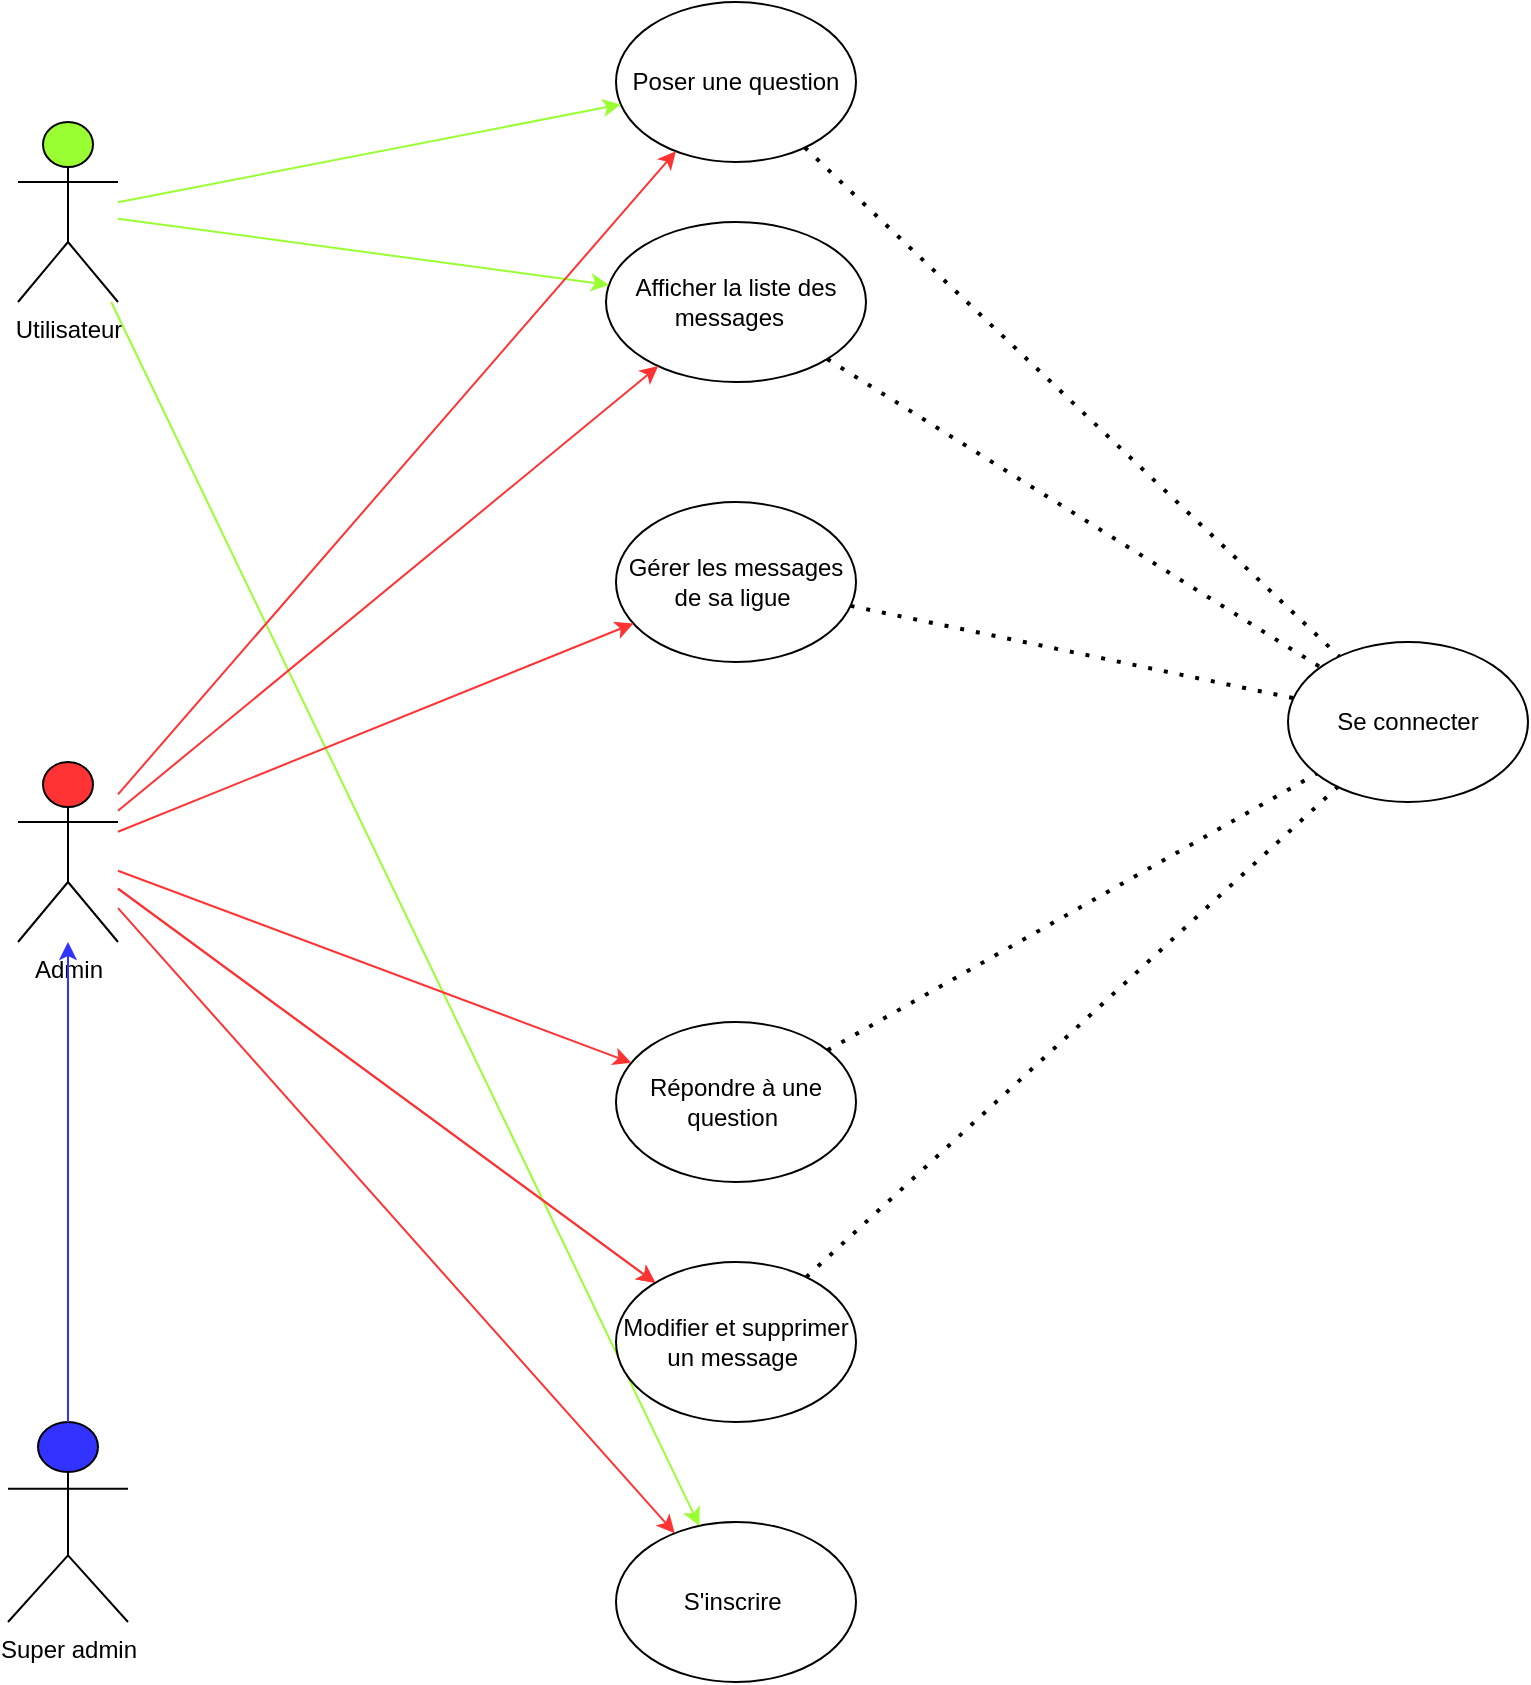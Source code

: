 <mxfile version="26.0.6">
  <diagram name="Page-1" id="M9ZF05xPXaLbQMJgIYiB">
    <mxGraphModel grid="1" page="1" gridSize="10" guides="1" tooltips="1" connect="1" arrows="1" fold="1" pageScale="1" pageWidth="827" pageHeight="1169" math="0" shadow="0">
      <root>
        <mxCell id="0" />
        <mxCell id="1" parent="0" />
        <mxCell id="ItFc6qjYGQzhmiUpGOcp-2" value="Utilisateur" style="shape=umlActor;verticalLabelPosition=bottom;verticalAlign=top;html=1;outlineConnect=0;fillColor=#99FF33;" vertex="1" parent="1">
          <mxGeometry x="55" y="140" width="50" height="90" as="geometry" />
        </mxCell>
        <mxCell id="ItFc6qjYGQzhmiUpGOcp-6" value="Admin" style="shape=umlActor;verticalLabelPosition=bottom;verticalAlign=top;html=1;outlineConnect=0;fillColor=#FF3333;" vertex="1" parent="1">
          <mxGeometry x="55" y="460" width="50" height="90" as="geometry" />
        </mxCell>
        <mxCell id="ItFc6qjYGQzhmiUpGOcp-13" value="Super admin" style="shape=umlActor;verticalLabelPosition=bottom;verticalAlign=top;html=1;outlineConnect=0;fillColor=#3333FF;" vertex="1" parent="1">
          <mxGeometry x="50" y="790" width="60" height="100" as="geometry" />
        </mxCell>
        <mxCell id="ItFc6qjYGQzhmiUpGOcp-17" value="S&#39;inscrire&amp;nbsp;" style="ellipse;whiteSpace=wrap;html=1;" vertex="1" parent="1">
          <mxGeometry x="354" y="840" width="120" height="80" as="geometry" />
        </mxCell>
        <mxCell id="ItFc6qjYGQzhmiUpGOcp-18" value="" style="endArrow=classic;html=1;rounded=0;strokeColor=#99FF33;" edge="1" parent="1" source="ItFc6qjYGQzhmiUpGOcp-2" target="ItFc6qjYGQzhmiUpGOcp-17">
          <mxGeometry width="50" height="50" relative="1" as="geometry">
            <mxPoint x="420" y="590" as="sourcePoint" />
            <mxPoint x="470" y="540" as="targetPoint" />
          </mxGeometry>
        </mxCell>
        <mxCell id="ItFc6qjYGQzhmiUpGOcp-20" value="Se connecter" style="ellipse;whiteSpace=wrap;html=1;" vertex="1" parent="1">
          <mxGeometry x="690" y="400" width="120" height="80" as="geometry" />
        </mxCell>
        <mxCell id="ItFc6qjYGQzhmiUpGOcp-21" style="edgeStyle=orthogonalEdgeStyle;rounded=0;orthogonalLoop=1;jettySize=auto;html=1;exitX=0.5;exitY=1;exitDx=0;exitDy=0;" edge="1" parent="1" source="ItFc6qjYGQzhmiUpGOcp-20" target="ItFc6qjYGQzhmiUpGOcp-20">
          <mxGeometry relative="1" as="geometry" />
        </mxCell>
        <mxCell id="ItFc6qjYGQzhmiUpGOcp-23" value="Afficher la liste des messages&amp;nbsp;&amp;nbsp;" style="ellipse;whiteSpace=wrap;html=1;" vertex="1" parent="1">
          <mxGeometry x="349" y="190" width="130" height="80" as="geometry" />
        </mxCell>
        <mxCell id="ItFc6qjYGQzhmiUpGOcp-24" value="Poser une question" style="ellipse;whiteSpace=wrap;html=1;" vertex="1" parent="1">
          <mxGeometry x="354" y="80" width="120" height="80" as="geometry" />
        </mxCell>
        <mxCell id="ItFc6qjYGQzhmiUpGOcp-31" value="" style="endArrow=classic;html=1;rounded=0;strokeColor=#FF3333;" edge="1" parent="1" source="ItFc6qjYGQzhmiUpGOcp-6" target="ItFc6qjYGQzhmiUpGOcp-17">
          <mxGeometry width="50" height="50" relative="1" as="geometry">
            <mxPoint x="150" y="630" as="sourcePoint" />
            <mxPoint x="470" y="540" as="targetPoint" />
          </mxGeometry>
        </mxCell>
        <mxCell id="ItFc6qjYGQzhmiUpGOcp-34" value="" style="endArrow=classic;html=1;rounded=0;strokeColor=#99FF33;" edge="1" parent="1" source="ItFc6qjYGQzhmiUpGOcp-2" target="ItFc6qjYGQzhmiUpGOcp-23">
          <mxGeometry width="50" height="50" relative="1" as="geometry">
            <mxPoint x="420" y="590" as="sourcePoint" />
            <mxPoint x="470" y="540" as="targetPoint" />
          </mxGeometry>
        </mxCell>
        <mxCell id="ItFc6qjYGQzhmiUpGOcp-35" value="" style="endArrow=classic;html=1;rounded=0;strokeColor=#99FF33;" edge="1" parent="1" source="ItFc6qjYGQzhmiUpGOcp-2" target="ItFc6qjYGQzhmiUpGOcp-24">
          <mxGeometry width="50" height="50" relative="1" as="geometry">
            <mxPoint x="420" y="590" as="sourcePoint" />
            <mxPoint x="470" y="540" as="targetPoint" />
          </mxGeometry>
        </mxCell>
        <mxCell id="ItFc6qjYGQzhmiUpGOcp-36" value="" style="endArrow=classic;html=1;rounded=0;strokeColor=#FF3333;" edge="1" parent="1" source="ItFc6qjYGQzhmiUpGOcp-6" target="ItFc6qjYGQzhmiUpGOcp-23">
          <mxGeometry width="50" height="50" relative="1" as="geometry">
            <mxPoint x="420" y="590" as="sourcePoint" />
            <mxPoint x="470" y="540" as="targetPoint" />
          </mxGeometry>
        </mxCell>
        <mxCell id="ItFc6qjYGQzhmiUpGOcp-38" value="Répondre à une question&amp;nbsp;" style="ellipse;whiteSpace=wrap;html=1;" vertex="1" parent="1">
          <mxGeometry x="354" y="590" width="120" height="80" as="geometry" />
        </mxCell>
        <mxCell id="ItFc6qjYGQzhmiUpGOcp-39" value="" style="endArrow=classic;html=1;rounded=0;strokeColor=#FF3333;" edge="1" parent="1" source="ItFc6qjYGQzhmiUpGOcp-6" target="ItFc6qjYGQzhmiUpGOcp-38">
          <mxGeometry width="50" height="50" relative="1" as="geometry">
            <mxPoint x="420" y="590" as="sourcePoint" />
            <mxPoint x="470" y="540" as="targetPoint" />
          </mxGeometry>
        </mxCell>
        <mxCell id="ItFc6qjYGQzhmiUpGOcp-43" value="" style="endArrow=classic;html=1;rounded=0;strokeColor=#FF3333;" edge="1" parent="1" source="ItFc6qjYGQzhmiUpGOcp-6" target="ItFc6qjYGQzhmiUpGOcp-42">
          <mxGeometry width="50" height="50" relative="1" as="geometry">
            <mxPoint x="420" y="590" as="sourcePoint" />
            <mxPoint x="470" y="540" as="targetPoint" />
          </mxGeometry>
        </mxCell>
        <mxCell id="ItFc6qjYGQzhmiUpGOcp-45" value="Gérer les messages de sa ligue&amp;nbsp;" style="ellipse;whiteSpace=wrap;html=1;" vertex="1" parent="1">
          <mxGeometry x="354" y="330" width="120" height="80" as="geometry" />
        </mxCell>
        <mxCell id="ItFc6qjYGQzhmiUpGOcp-46" value="" style="endArrow=classic;html=1;rounded=0;strokeColor=#FF3333;" edge="1" parent="1" source="ItFc6qjYGQzhmiUpGOcp-6" target="ItFc6qjYGQzhmiUpGOcp-45">
          <mxGeometry width="50" height="50" relative="1" as="geometry">
            <mxPoint x="420" y="590" as="sourcePoint" />
            <mxPoint x="470" y="540" as="targetPoint" />
          </mxGeometry>
        </mxCell>
        <mxCell id="ItFc6qjYGQzhmiUpGOcp-50" value="" style="endArrow=none;dashed=1;html=1;dashPattern=1 3;strokeWidth=2;rounded=0;" edge="1" parent="1" source="ItFc6qjYGQzhmiUpGOcp-24" target="ItFc6qjYGQzhmiUpGOcp-20">
          <mxGeometry width="50" height="50" relative="1" as="geometry">
            <mxPoint x="420" y="590" as="sourcePoint" />
            <mxPoint x="470" y="540" as="targetPoint" />
          </mxGeometry>
        </mxCell>
        <mxCell id="ItFc6qjYGQzhmiUpGOcp-51" value="" style="endArrow=classic;html=1;rounded=0;strokeColor=#FF3333;" edge="1" parent="1" source="ItFc6qjYGQzhmiUpGOcp-6" target="ItFc6qjYGQzhmiUpGOcp-42">
          <mxGeometry width="50" height="50" relative="1" as="geometry">
            <mxPoint x="105" y="522" as="sourcePoint" />
            <mxPoint x="557" y="822" as="targetPoint" />
          </mxGeometry>
        </mxCell>
        <mxCell id="ItFc6qjYGQzhmiUpGOcp-42" value="Modifier et supprimer un message&amp;nbsp;" style="ellipse;whiteSpace=wrap;html=1;" vertex="1" parent="1">
          <mxGeometry x="354" y="710" width="120" height="80" as="geometry" />
        </mxCell>
        <mxCell id="ItFc6qjYGQzhmiUpGOcp-52" value="" style="endArrow=none;dashed=1;html=1;dashPattern=1 3;strokeWidth=2;rounded=0;" edge="1" parent="1" source="ItFc6qjYGQzhmiUpGOcp-23" target="ItFc6qjYGQzhmiUpGOcp-20">
          <mxGeometry width="50" height="50" relative="1" as="geometry">
            <mxPoint x="420" y="590" as="sourcePoint" />
            <mxPoint x="470" y="540" as="targetPoint" />
          </mxGeometry>
        </mxCell>
        <mxCell id="ItFc6qjYGQzhmiUpGOcp-53" value="" style="endArrow=none;dashed=1;html=1;dashPattern=1 3;strokeWidth=2;rounded=0;" edge="1" parent="1" source="ItFc6qjYGQzhmiUpGOcp-45" target="ItFc6qjYGQzhmiUpGOcp-20">
          <mxGeometry width="50" height="50" relative="1" as="geometry">
            <mxPoint x="420" y="590" as="sourcePoint" />
            <mxPoint x="470" y="540" as="targetPoint" />
          </mxGeometry>
        </mxCell>
        <mxCell id="ItFc6qjYGQzhmiUpGOcp-54" value="" style="endArrow=none;dashed=1;html=1;dashPattern=1 3;strokeWidth=2;rounded=0;" edge="1" parent="1" source="ItFc6qjYGQzhmiUpGOcp-38" target="ItFc6qjYGQzhmiUpGOcp-20">
          <mxGeometry width="50" height="50" relative="1" as="geometry">
            <mxPoint x="420" y="590" as="sourcePoint" />
            <mxPoint x="470" y="540" as="targetPoint" />
          </mxGeometry>
        </mxCell>
        <mxCell id="ItFc6qjYGQzhmiUpGOcp-55" value="" style="endArrow=none;dashed=1;html=1;dashPattern=1 3;strokeWidth=2;rounded=0;" edge="1" parent="1" source="ItFc6qjYGQzhmiUpGOcp-42" target="ItFc6qjYGQzhmiUpGOcp-20">
          <mxGeometry width="50" height="50" relative="1" as="geometry">
            <mxPoint x="420" y="590" as="sourcePoint" />
            <mxPoint x="470" y="540" as="targetPoint" />
          </mxGeometry>
        </mxCell>
        <mxCell id="ItFc6qjYGQzhmiUpGOcp-57" value="" style="endArrow=classic;html=1;rounded=0;strokeColor=#3333FF;" edge="1" parent="1" source="ItFc6qjYGQzhmiUpGOcp-13" target="ItFc6qjYGQzhmiUpGOcp-6">
          <mxGeometry width="50" height="50" relative="1" as="geometry">
            <mxPoint x="490" y="600" as="sourcePoint" />
            <mxPoint x="540" y="550" as="targetPoint" />
          </mxGeometry>
        </mxCell>
        <mxCell id="ItFc6qjYGQzhmiUpGOcp-60" value="" style="endArrow=classic;html=1;rounded=0;strokeColor=#FF3333;" edge="1" parent="1" source="ItFc6qjYGQzhmiUpGOcp-6" target="ItFc6qjYGQzhmiUpGOcp-24">
          <mxGeometry width="50" height="50" relative="1" as="geometry">
            <mxPoint x="100" y="400" as="sourcePoint" />
            <mxPoint x="150" y="350" as="targetPoint" />
          </mxGeometry>
        </mxCell>
      </root>
    </mxGraphModel>
  </diagram>
</mxfile>
